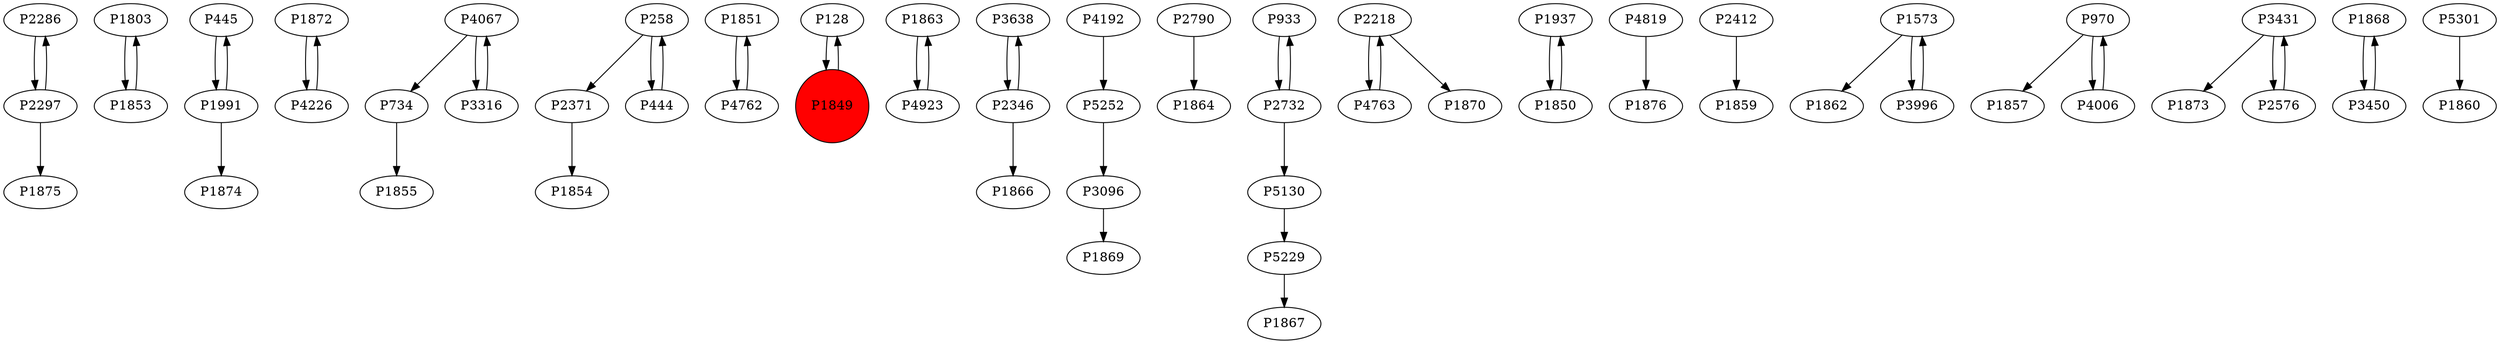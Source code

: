 digraph {
	P2286 -> P2297
	P1803 -> P1853
	P445 -> P1991
	P1872 -> P4226
	P4067 -> P734
	P258 -> P2371
	P1991 -> P1874
	P1851 -> P4762
	P4762 -> P1851
	P128 -> P1849
	P1863 -> P4923
	P4067 -> P3316
	P3638 -> P2346
	P3096 -> P1869
	P2790 -> P1864
	P933 -> P2732
	P4226 -> P1872
	P5229 -> P1867
	P2218 -> P4763
	P2732 -> P5130
	P258 -> P444
	P1937 -> P1850
	P2297 -> P1875
	P2732 -> P933
	P1850 -> P1937
	P2218 -> P1870
	P5130 -> P5229
	P2346 -> P3638
	P1853 -> P1803
	P4819 -> P1876
	P734 -> P1855
	P2412 -> P1859
	P1573 -> P1862
	P970 -> P1857
	P1573 -> P3996
	P444 -> P258
	P3431 -> P1873
	P1849 -> P128
	P1868 -> P3450
	P2346 -> P1866
	P4192 -> P5252
	P3316 -> P4067
	P4763 -> P2218
	P5301 -> P1860
	P5252 -> P3096
	P3450 -> P1868
	P970 -> P4006
	P2576 -> P3431
	P2297 -> P2286
	P4006 -> P970
	P3431 -> P2576
	P4923 -> P1863
	P1991 -> P445
	P2371 -> P1854
	P3996 -> P1573
	P1849 [shape=circle]
	P1849 [style=filled]
	P1849 [fillcolor=red]
}